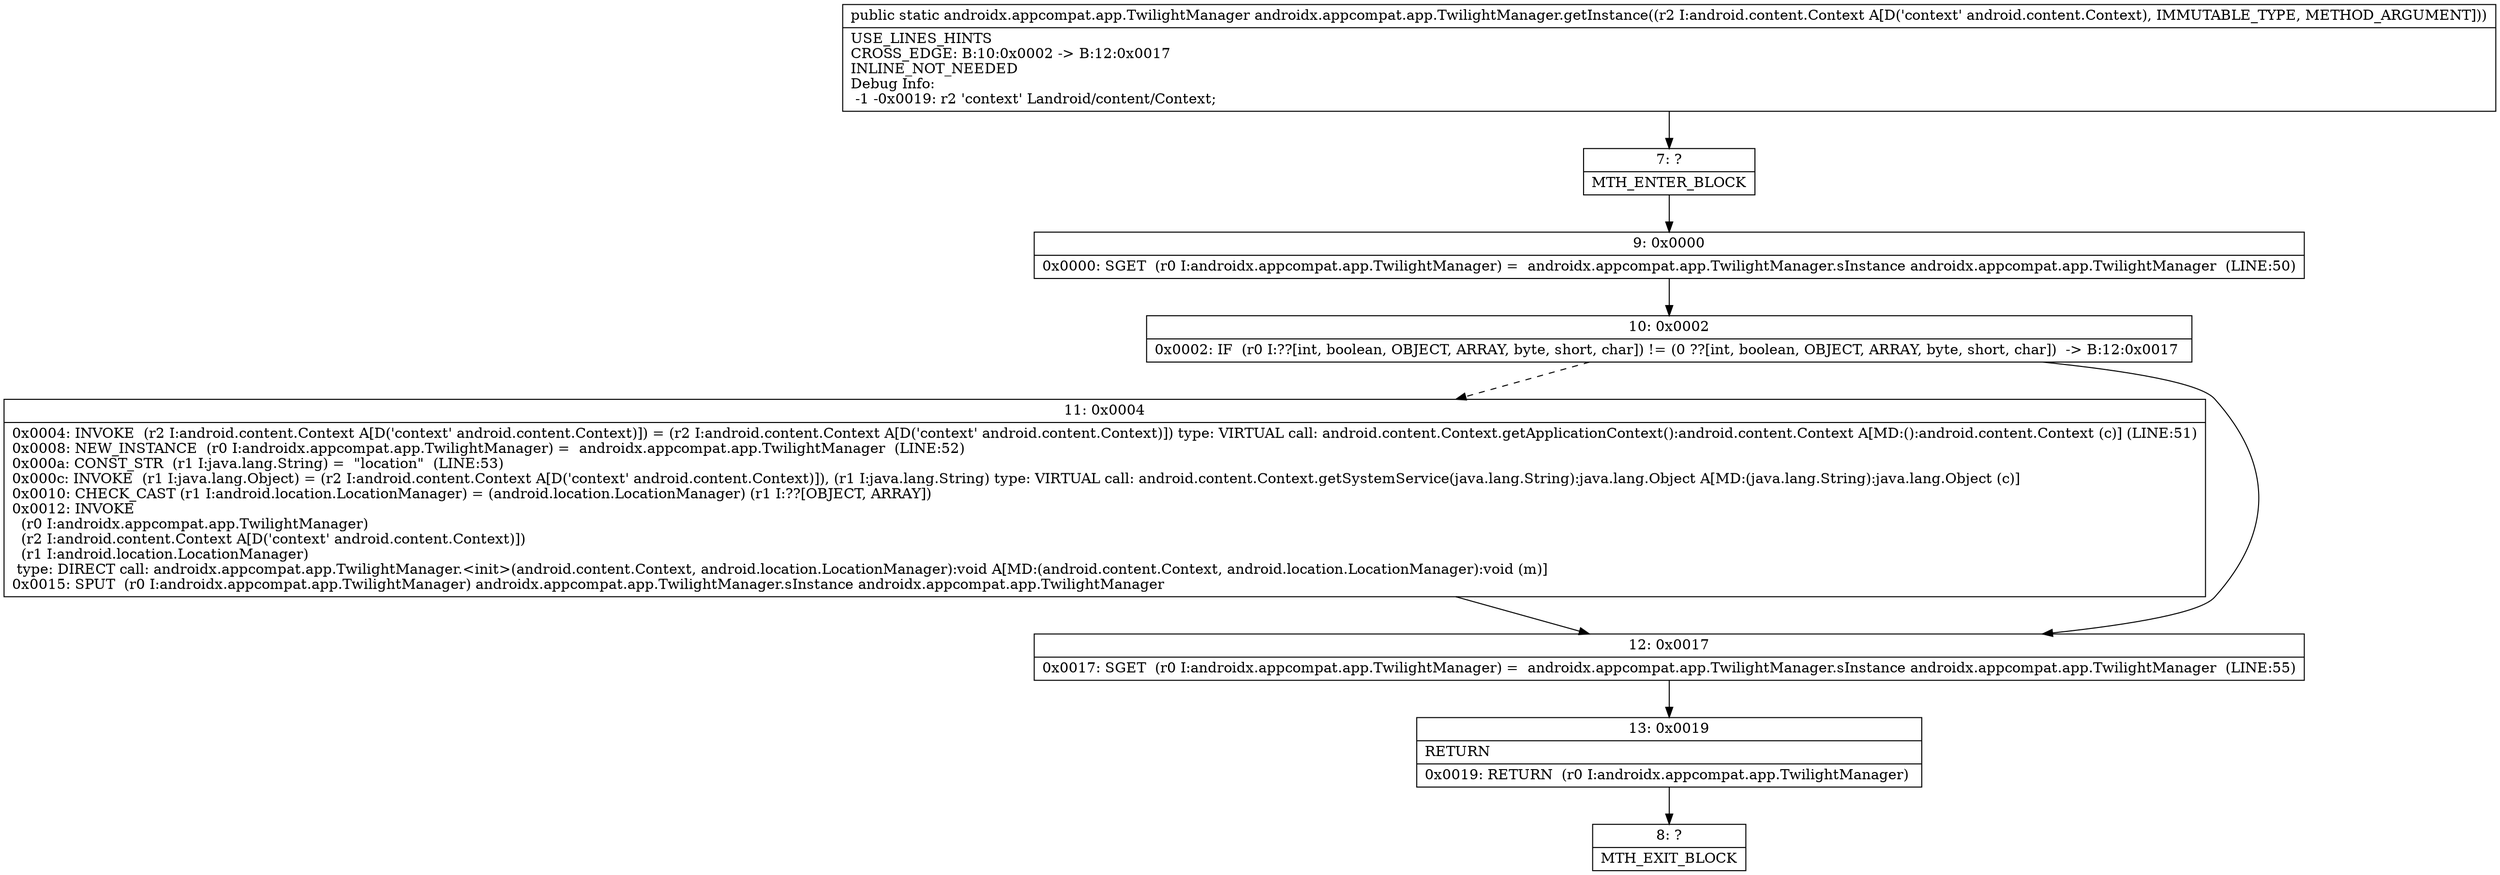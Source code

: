 digraph "CFG forandroidx.appcompat.app.TwilightManager.getInstance(Landroid\/content\/Context;)Landroidx\/appcompat\/app\/TwilightManager;" {
Node_7 [shape=record,label="{7\:\ ?|MTH_ENTER_BLOCK\l}"];
Node_9 [shape=record,label="{9\:\ 0x0000|0x0000: SGET  (r0 I:androidx.appcompat.app.TwilightManager) =  androidx.appcompat.app.TwilightManager.sInstance androidx.appcompat.app.TwilightManager  (LINE:50)\l}"];
Node_10 [shape=record,label="{10\:\ 0x0002|0x0002: IF  (r0 I:??[int, boolean, OBJECT, ARRAY, byte, short, char]) != (0 ??[int, boolean, OBJECT, ARRAY, byte, short, char])  \-\> B:12:0x0017 \l}"];
Node_11 [shape=record,label="{11\:\ 0x0004|0x0004: INVOKE  (r2 I:android.content.Context A[D('context' android.content.Context)]) = (r2 I:android.content.Context A[D('context' android.content.Context)]) type: VIRTUAL call: android.content.Context.getApplicationContext():android.content.Context A[MD:():android.content.Context (c)] (LINE:51)\l0x0008: NEW_INSTANCE  (r0 I:androidx.appcompat.app.TwilightManager) =  androidx.appcompat.app.TwilightManager  (LINE:52)\l0x000a: CONST_STR  (r1 I:java.lang.String) =  \"location\"  (LINE:53)\l0x000c: INVOKE  (r1 I:java.lang.Object) = (r2 I:android.content.Context A[D('context' android.content.Context)]), (r1 I:java.lang.String) type: VIRTUAL call: android.content.Context.getSystemService(java.lang.String):java.lang.Object A[MD:(java.lang.String):java.lang.Object (c)]\l0x0010: CHECK_CAST (r1 I:android.location.LocationManager) = (android.location.LocationManager) (r1 I:??[OBJECT, ARRAY]) \l0x0012: INVOKE  \l  (r0 I:androidx.appcompat.app.TwilightManager)\l  (r2 I:android.content.Context A[D('context' android.content.Context)])\l  (r1 I:android.location.LocationManager)\l type: DIRECT call: androidx.appcompat.app.TwilightManager.\<init\>(android.content.Context, android.location.LocationManager):void A[MD:(android.content.Context, android.location.LocationManager):void (m)]\l0x0015: SPUT  (r0 I:androidx.appcompat.app.TwilightManager) androidx.appcompat.app.TwilightManager.sInstance androidx.appcompat.app.TwilightManager \l}"];
Node_12 [shape=record,label="{12\:\ 0x0017|0x0017: SGET  (r0 I:androidx.appcompat.app.TwilightManager) =  androidx.appcompat.app.TwilightManager.sInstance androidx.appcompat.app.TwilightManager  (LINE:55)\l}"];
Node_13 [shape=record,label="{13\:\ 0x0019|RETURN\l|0x0019: RETURN  (r0 I:androidx.appcompat.app.TwilightManager) \l}"];
Node_8 [shape=record,label="{8\:\ ?|MTH_EXIT_BLOCK\l}"];
MethodNode[shape=record,label="{public static androidx.appcompat.app.TwilightManager androidx.appcompat.app.TwilightManager.getInstance((r2 I:android.content.Context A[D('context' android.content.Context), IMMUTABLE_TYPE, METHOD_ARGUMENT]))  | USE_LINES_HINTS\lCROSS_EDGE: B:10:0x0002 \-\> B:12:0x0017\lINLINE_NOT_NEEDED\lDebug Info:\l  \-1 \-0x0019: r2 'context' Landroid\/content\/Context;\l}"];
MethodNode -> Node_7;Node_7 -> Node_9;
Node_9 -> Node_10;
Node_10 -> Node_11[style=dashed];
Node_10 -> Node_12;
Node_11 -> Node_12;
Node_12 -> Node_13;
Node_13 -> Node_8;
}

